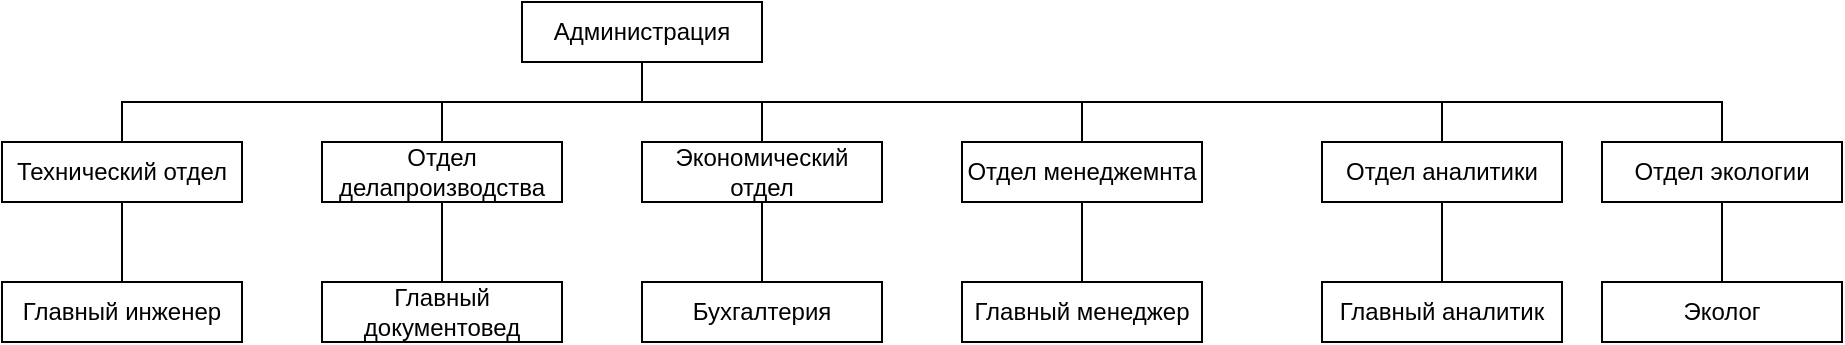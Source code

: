 <mxfile version="21.3.8" type="device">
  <diagram name="Страница 1" id="TLJI0BXovH8j37IqTsSF">
    <mxGraphModel dx="1002" dy="575" grid="1" gridSize="10" guides="1" tooltips="1" connect="1" arrows="1" fold="1" page="1" pageScale="1" pageWidth="827" pageHeight="1169" math="0" shadow="0">
      <root>
        <mxCell id="0" />
        <mxCell id="1" parent="0" />
        <mxCell id="u2nDt4jR--IjR-qloVxY-1" style="edgeStyle=orthogonalEdgeStyle;rounded=0;orthogonalLoop=1;jettySize=auto;html=1;entryX=0.5;entryY=0;entryDx=0;entryDy=0;endArrow=none;endFill=0;" parent="1" source="u2nDt4jR--IjR-qloVxY-7" target="u2nDt4jR--IjR-qloVxY-12" edge="1">
          <mxGeometry relative="1" as="geometry">
            <Array as="points">
              <mxPoint x="560" y="80" />
              <mxPoint x="460" y="80" />
            </Array>
          </mxGeometry>
        </mxCell>
        <mxCell id="u2nDt4jR--IjR-qloVxY-2" style="edgeStyle=orthogonalEdgeStyle;rounded=0;orthogonalLoop=1;jettySize=auto;html=1;entryX=0.5;entryY=0;entryDx=0;entryDy=0;endArrow=none;endFill=0;" parent="1" source="u2nDt4jR--IjR-qloVxY-7" target="u2nDt4jR--IjR-qloVxY-14" edge="1">
          <mxGeometry relative="1" as="geometry">
            <Array as="points">
              <mxPoint x="560" y="80" />
              <mxPoint x="620" y="80" />
            </Array>
          </mxGeometry>
        </mxCell>
        <mxCell id="u2nDt4jR--IjR-qloVxY-3" style="edgeStyle=orthogonalEdgeStyle;rounded=0;orthogonalLoop=1;jettySize=auto;html=1;entryX=0.5;entryY=0;entryDx=0;entryDy=0;endArrow=none;endFill=0;" parent="1" source="u2nDt4jR--IjR-qloVxY-7" target="u2nDt4jR--IjR-qloVxY-10" edge="1">
          <mxGeometry relative="1" as="geometry">
            <Array as="points">
              <mxPoint x="560" y="80" />
              <mxPoint x="300" y="80" />
            </Array>
          </mxGeometry>
        </mxCell>
        <mxCell id="u2nDt4jR--IjR-qloVxY-4" style="edgeStyle=orthogonalEdgeStyle;rounded=0;orthogonalLoop=1;jettySize=auto;html=1;entryX=0.5;entryY=0;entryDx=0;entryDy=0;endArrow=none;endFill=0;" parent="1" source="u2nDt4jR--IjR-qloVxY-7" target="u2nDt4jR--IjR-qloVxY-16" edge="1">
          <mxGeometry relative="1" as="geometry">
            <Array as="points">
              <mxPoint x="560" y="80" />
              <mxPoint x="780" y="80" />
            </Array>
          </mxGeometry>
        </mxCell>
        <mxCell id="u2nDt4jR--IjR-qloVxY-5" style="edgeStyle=orthogonalEdgeStyle;rounded=0;orthogonalLoop=1;jettySize=auto;html=1;endArrow=none;endFill=0;" parent="1" source="u2nDt4jR--IjR-qloVxY-7" edge="1">
          <mxGeometry relative="1" as="geometry">
            <Array as="points">
              <mxPoint x="560" y="80" />
            </Array>
            <mxPoint x="950" y="80" as="targetPoint" />
          </mxGeometry>
        </mxCell>
        <mxCell id="u2nDt4jR--IjR-qloVxY-6" style="edgeStyle=orthogonalEdgeStyle;rounded=0;orthogonalLoop=1;jettySize=auto;html=1;entryX=0.5;entryY=0;entryDx=0;entryDy=0;endArrow=none;endFill=0;" parent="1" source="u2nDt4jR--IjR-qloVxY-7" target="u2nDt4jR--IjR-qloVxY-26" edge="1">
          <mxGeometry relative="1" as="geometry">
            <Array as="points">
              <mxPoint x="560" y="80" />
              <mxPoint x="960" y="80" />
            </Array>
          </mxGeometry>
        </mxCell>
        <mxCell id="YhSvl_umh5zMlV3ZdsNI-5" style="edgeStyle=orthogonalEdgeStyle;rounded=0;orthogonalLoop=1;jettySize=auto;html=1;exitX=0.5;exitY=1;exitDx=0;exitDy=0;entryX=0.5;entryY=0;entryDx=0;entryDy=0;endArrow=none;endFill=0;" edge="1" parent="1" source="u2nDt4jR--IjR-qloVxY-7" target="YhSvl_umh5zMlV3ZdsNI-3">
          <mxGeometry relative="1" as="geometry" />
        </mxCell>
        <mxCell id="u2nDt4jR--IjR-qloVxY-7" value="Администрация" style="rounded=0;whiteSpace=wrap;html=1;" parent="1" vertex="1">
          <mxGeometry x="500" y="30" width="120" height="30" as="geometry" />
        </mxCell>
        <mxCell id="u2nDt4jR--IjR-qloVxY-9" style="edgeStyle=orthogonalEdgeStyle;rounded=0;orthogonalLoop=1;jettySize=auto;html=1;entryX=0.5;entryY=0;entryDx=0;entryDy=0;endArrow=none;endFill=0;" parent="1" source="u2nDt4jR--IjR-qloVxY-10" target="u2nDt4jR--IjR-qloVxY-18" edge="1">
          <mxGeometry relative="1" as="geometry" />
        </mxCell>
        <mxCell id="u2nDt4jR--IjR-qloVxY-10" value="Технический отдел" style="rounded=0;whiteSpace=wrap;html=1;" parent="1" vertex="1">
          <mxGeometry x="240" y="100" width="120" height="30" as="geometry" />
        </mxCell>
        <mxCell id="u2nDt4jR--IjR-qloVxY-11" value="" style="edgeStyle=orthogonalEdgeStyle;rounded=0;orthogonalLoop=1;jettySize=auto;html=1;endArrow=none;endFill=0;" parent="1" source="u2nDt4jR--IjR-qloVxY-12" target="u2nDt4jR--IjR-qloVxY-19" edge="1">
          <mxGeometry relative="1" as="geometry" />
        </mxCell>
        <mxCell id="u2nDt4jR--IjR-qloVxY-12" value="Отдел делапроизводства" style="rounded=0;whiteSpace=wrap;html=1;" parent="1" vertex="1">
          <mxGeometry x="400" y="100" width="120" height="30" as="geometry" />
        </mxCell>
        <mxCell id="u2nDt4jR--IjR-qloVxY-13" value="" style="edgeStyle=orthogonalEdgeStyle;rounded=0;orthogonalLoop=1;jettySize=auto;html=1;endArrow=none;endFill=0;" parent="1" source="u2nDt4jR--IjR-qloVxY-14" target="u2nDt4jR--IjR-qloVxY-20" edge="1">
          <mxGeometry relative="1" as="geometry" />
        </mxCell>
        <mxCell id="u2nDt4jR--IjR-qloVxY-14" value="Экономический отдел" style="rounded=0;whiteSpace=wrap;html=1;" parent="1" vertex="1">
          <mxGeometry x="560" y="100" width="120" height="30" as="geometry" />
        </mxCell>
        <mxCell id="u2nDt4jR--IjR-qloVxY-15" value="" style="edgeStyle=orthogonalEdgeStyle;rounded=0;orthogonalLoop=1;jettySize=auto;html=1;endArrow=none;endFill=0;" parent="1" source="u2nDt4jR--IjR-qloVxY-16" target="u2nDt4jR--IjR-qloVxY-21" edge="1">
          <mxGeometry relative="1" as="geometry" />
        </mxCell>
        <mxCell id="u2nDt4jR--IjR-qloVxY-16" value="Отдел менеджемнта" style="rounded=0;whiteSpace=wrap;html=1;" parent="1" vertex="1">
          <mxGeometry x="720" y="100" width="120" height="30" as="geometry" />
        </mxCell>
        <mxCell id="u2nDt4jR--IjR-qloVxY-18" value="Главный инженер" style="rounded=0;whiteSpace=wrap;html=1;" parent="1" vertex="1">
          <mxGeometry x="240" y="170" width="120" height="30" as="geometry" />
        </mxCell>
        <mxCell id="u2nDt4jR--IjR-qloVxY-19" value="Главный документовед" style="rounded=0;whiteSpace=wrap;html=1;" parent="1" vertex="1">
          <mxGeometry x="400" y="170" width="120" height="30" as="geometry" />
        </mxCell>
        <mxCell id="u2nDt4jR--IjR-qloVxY-20" value="Бухгалтерия" style="rounded=0;whiteSpace=wrap;html=1;" parent="1" vertex="1">
          <mxGeometry x="560" y="170" width="120" height="30" as="geometry" />
        </mxCell>
        <mxCell id="u2nDt4jR--IjR-qloVxY-21" value="Главный менеджер" style="rounded=0;whiteSpace=wrap;html=1;" parent="1" vertex="1">
          <mxGeometry x="720" y="170" width="120" height="30" as="geometry" />
        </mxCell>
        <mxCell id="u2nDt4jR--IjR-qloVxY-25" style="edgeStyle=orthogonalEdgeStyle;rounded=0;orthogonalLoop=1;jettySize=auto;html=1;entryX=0.5;entryY=0;entryDx=0;entryDy=0;endArrow=none;endFill=0;" parent="1" source="u2nDt4jR--IjR-qloVxY-26" target="u2nDt4jR--IjR-qloVxY-27" edge="1">
          <mxGeometry relative="1" as="geometry" />
        </mxCell>
        <mxCell id="u2nDt4jR--IjR-qloVxY-26" value="Отдел аналитики" style="rounded=0;whiteSpace=wrap;html=1;" parent="1" vertex="1">
          <mxGeometry x="900" y="100" width="120" height="30" as="geometry" />
        </mxCell>
        <mxCell id="u2nDt4jR--IjR-qloVxY-27" value="Главный аналитик" style="rounded=0;whiteSpace=wrap;html=1;" parent="1" vertex="1">
          <mxGeometry x="900" y="170" width="120" height="30" as="geometry" />
        </mxCell>
        <mxCell id="YhSvl_umh5zMlV3ZdsNI-1" value="Эколог" style="rounded=0;whiteSpace=wrap;html=1;" vertex="1" parent="1">
          <mxGeometry x="1040" y="170" width="120" height="30" as="geometry" />
        </mxCell>
        <mxCell id="YhSvl_umh5zMlV3ZdsNI-4" style="edgeStyle=orthogonalEdgeStyle;rounded=0;orthogonalLoop=1;jettySize=auto;html=1;exitX=0.5;exitY=1;exitDx=0;exitDy=0;entryX=0.5;entryY=0;entryDx=0;entryDy=0;endArrow=none;endFill=0;" edge="1" parent="1" source="YhSvl_umh5zMlV3ZdsNI-3" target="YhSvl_umh5zMlV3ZdsNI-1">
          <mxGeometry relative="1" as="geometry" />
        </mxCell>
        <mxCell id="YhSvl_umh5zMlV3ZdsNI-3" value="Отдел экологии" style="rounded=0;whiteSpace=wrap;html=1;" vertex="1" parent="1">
          <mxGeometry x="1040" y="100" width="120" height="30" as="geometry" />
        </mxCell>
      </root>
    </mxGraphModel>
  </diagram>
</mxfile>
